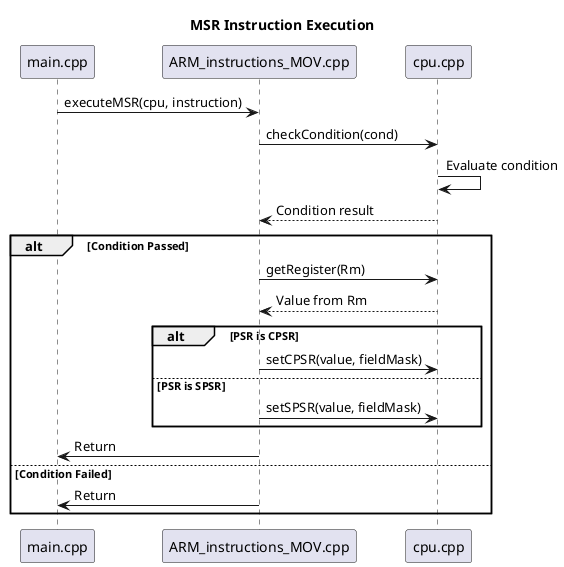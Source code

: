@startuml

title MSR Instruction Execution

participant "main.cpp" as Main
participant "ARM_instructions_MOV.cpp" as MOV
participant "cpu.cpp" as CPU

Main -> MOV: executeMSR(cpu, instruction)
MOV -> CPU: checkCondition(cond)
CPU -> CPU: Evaluate condition
CPU --> MOV: Condition result
alt Condition Passed
    MOV -> CPU: getRegister(Rm)
    CPU --> MOV: Value from Rm
    alt PSR is CPSR
        MOV -> CPU: setCPSR(value, fieldMask)
    else PSR is SPSR
        MOV -> CPU: setSPSR(value, fieldMask)
    end
    MOV -> Main: Return
else Condition Failed
    MOV -> Main: Return
end

@enduml